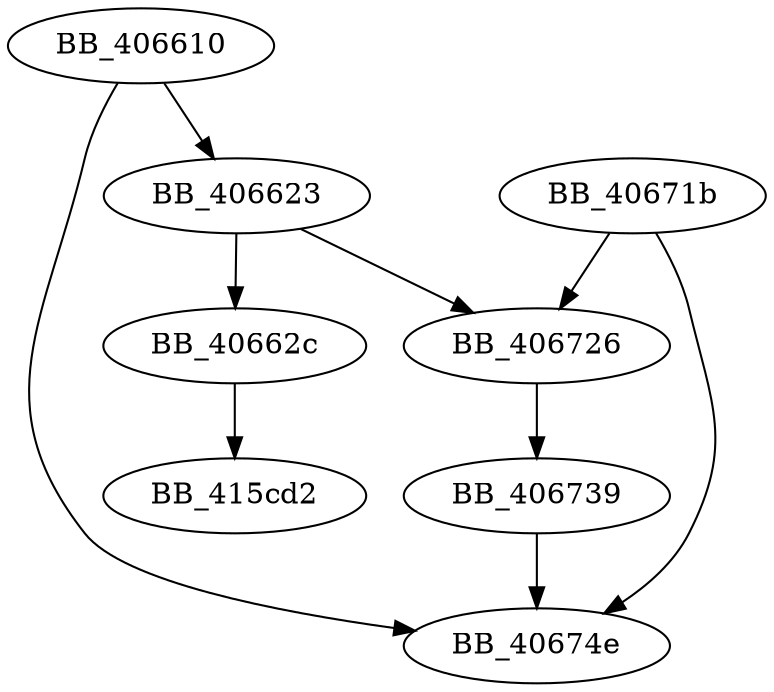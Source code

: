 DiGraph sub_406610{
BB_406610->BB_406623
BB_406610->BB_40674e
BB_406623->BB_40662c
BB_406623->BB_406726
BB_40662c->BB_415cd2
BB_40671b->BB_406726
BB_40671b->BB_40674e
BB_406726->BB_406739
BB_406739->BB_40674e
}
